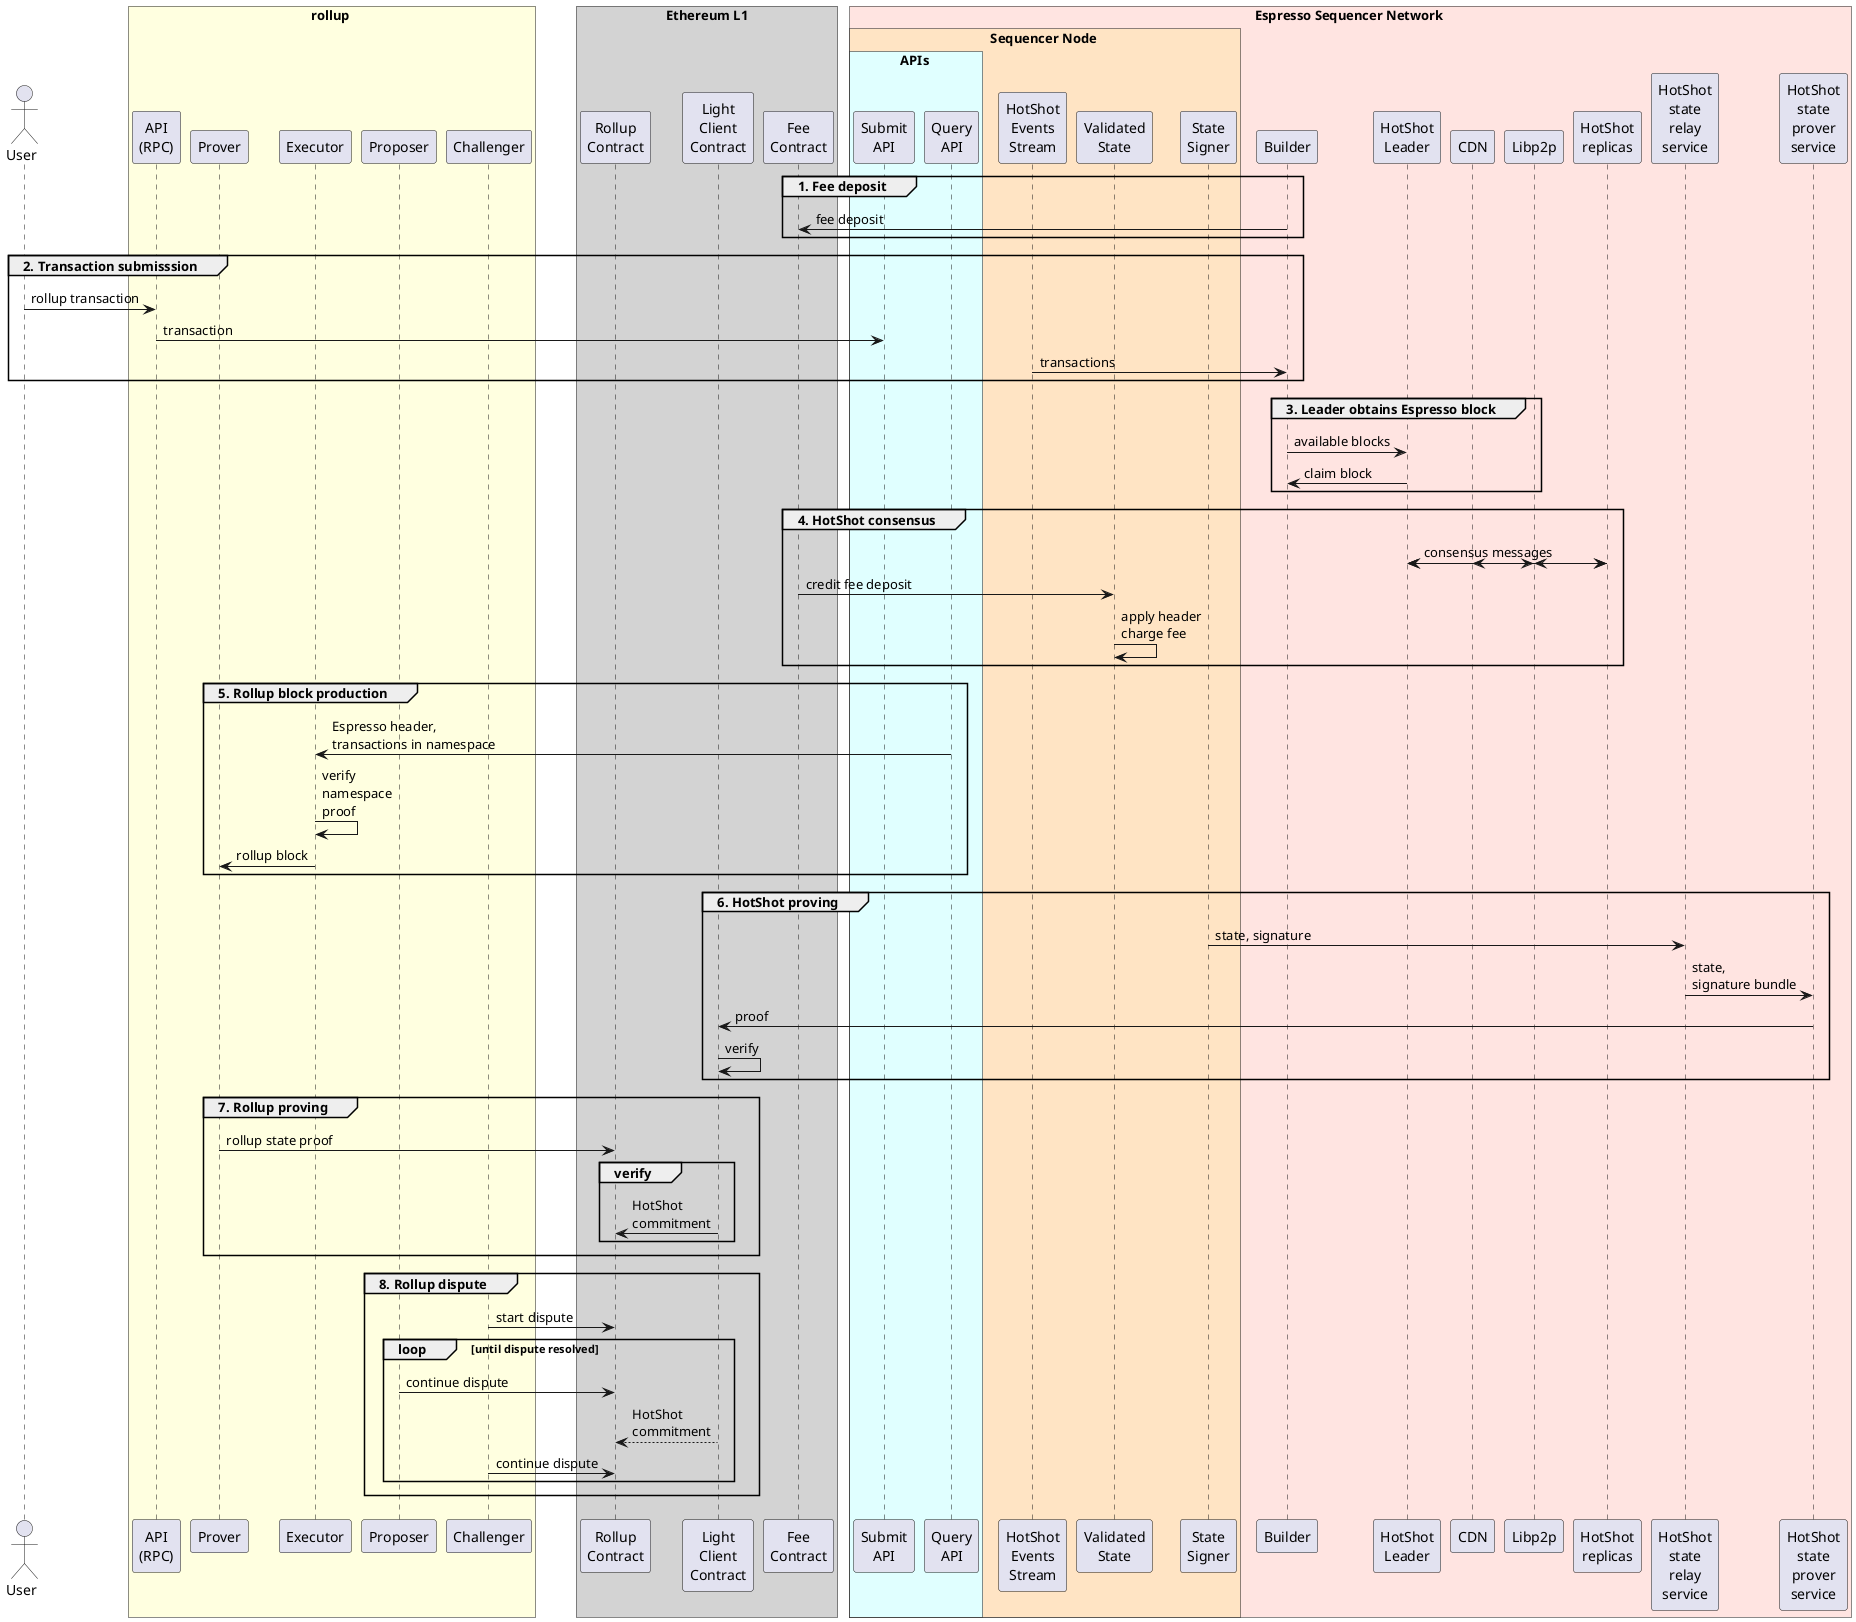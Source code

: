 @startuml
!pragma teoz true
actor User

box rollup #LightYellow
    participant "API\n(RPC)" as rpc
    participant "Prover" as rprover
    participant "Executor" as executor
    participant Proposer
    participant Challenger
end box

box "Ethereum L1" #LightGrey
    participant "Rollup\nContract" as RC
    participant "Light\nClient\nContract" as LC
    participant "Fee\nContract" as fee
end box

box Espresso Sequencer Network #MistyRose
    box Sequencer Node #Bisque
        box APIs #LightCyan
            participant "Submit\nAPI" as submit
            participant "Query\nAPI" as query
        end box
        participant "HotShot\nEvents\nStream" as events
        participant "Validated\nState" as ValidatedState
        participant "State\nSigner" as signer
    end box

    participant Builder
    participant "HotShot\nLeader" as leader
    participant CDN
    participant Libp2p
    participant "HotShot\nreplicas" as replicas
    participant "HotShot\nstate\nrelay\nservice" as relay
    participant "HotShot\nstate\nprover\nservice" as prover
end box

group 1. Fee deposit
    Builder -> fee: fee deposit
end group

group 2. Transaction submisssion
    User -> rpc: rollup transaction
    rpc -> submit: transaction
    events -> Builder: transactions
end group

group 3. Leader obtains Espresso block
    Builder -> leader: available blocks
    leader -> Builder: claim block
end group

group 4. HotShot consensus
    leader <-> replicas: consensus messages
    & leader <-> Libp2p:
    & Libp2p <-> replicas:
    & replicas -> CDN:
    fee -> ValidatedState: credit fee deposit
    ValidatedState -> ValidatedState: apply header\ncharge fee
end group

group 5. Rollup block production
    query -> executor: Espresso header,\ntransactions in namespace
    executor -> executor: verify\nnamespace\nproof
    executor -> rprover: rollup block
end group

group 6. HotShot proving
    signer -> relay: state, signature
    relay -> prover: state,\nsignature bundle
    prover -> "Light\nClient\nContract" as LC: proof
    LC -> LC: verify
end group

group 7. Rollup proving
    rprover -> RC: rollup state proof

    group verify
        LC -> "Rollup\nContract" as RC: HotShot\ncommitment
    end group
end group

group 8. Rollup dispute
    Challenger -> RC: start dispute
    loop until dispute resolved
    Proposer -> RC: continue dispute
    LC --> RC: HotShot\ncommitment
    Challenger -> RC: continue dispute
end group
@enduml

